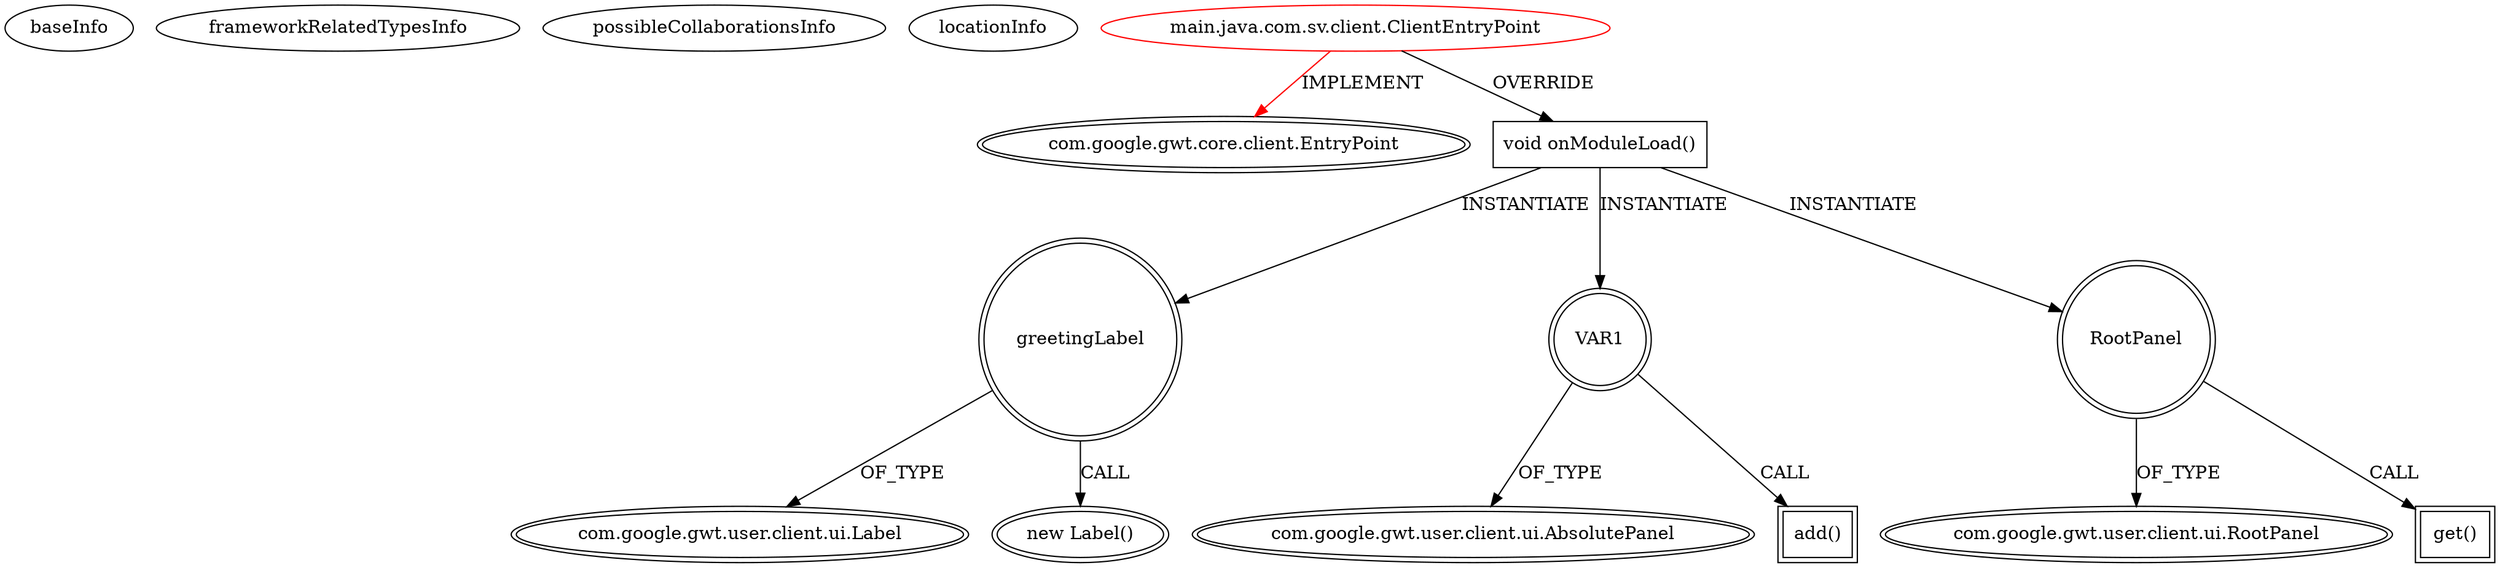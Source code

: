 digraph {
baseInfo[graphId=4474,category="extension_graph",isAnonymous=false,possibleRelation=false]
frameworkRelatedTypesInfo[0="com.google.gwt.core.client.EntryPoint"]
possibleCollaborationsInfo[]
locationInfo[projectName="sergseven-homerep",filePath="/sergseven-homerep/homerep-master/spring_1/spring_1_gwt/src/main/java/com/sv/client/ClientEntryPoint.java",contextSignature="ClientEntryPoint",graphId="4474"]
0[label="main.java.com.sv.client.ClientEntryPoint",vertexType="ROOT_CLIENT_CLASS_DECLARATION",isFrameworkType=false,color=red]
1[label="com.google.gwt.core.client.EntryPoint",vertexType="FRAMEWORK_INTERFACE_TYPE",isFrameworkType=true,peripheries=2]
2[label="void onModuleLoad()",vertexType="OVERRIDING_METHOD_DECLARATION",isFrameworkType=false,shape=box]
4[label="greetingLabel",vertexType="VARIABLE_EXPRESION",isFrameworkType=true,peripheries=2,shape=circle]
5[label="com.google.gwt.user.client.ui.Label",vertexType="FRAMEWORK_CLASS_TYPE",isFrameworkType=true,peripheries=2]
3[label="new Label()",vertexType="CONSTRUCTOR_CALL",isFrameworkType=true,peripheries=2]
6[label="VAR1",vertexType="VARIABLE_EXPRESION",isFrameworkType=true,peripheries=2,shape=circle]
8[label="com.google.gwt.user.client.ui.AbsolutePanel",vertexType="FRAMEWORK_CLASS_TYPE",isFrameworkType=true,peripheries=2]
7[label="add()",vertexType="INSIDE_CALL",isFrameworkType=true,peripheries=2,shape=box]
9[label="RootPanel",vertexType="VARIABLE_EXPRESION",isFrameworkType=true,peripheries=2,shape=circle]
11[label="com.google.gwt.user.client.ui.RootPanel",vertexType="FRAMEWORK_CLASS_TYPE",isFrameworkType=true,peripheries=2]
10[label="get()",vertexType="INSIDE_CALL",isFrameworkType=true,peripheries=2,shape=box]
0->1[label="IMPLEMENT",color=red]
0->2[label="OVERRIDE"]
2->4[label="INSTANTIATE"]
4->5[label="OF_TYPE"]
4->3[label="CALL"]
2->6[label="INSTANTIATE"]
6->8[label="OF_TYPE"]
6->7[label="CALL"]
2->9[label="INSTANTIATE"]
9->11[label="OF_TYPE"]
9->10[label="CALL"]
}

